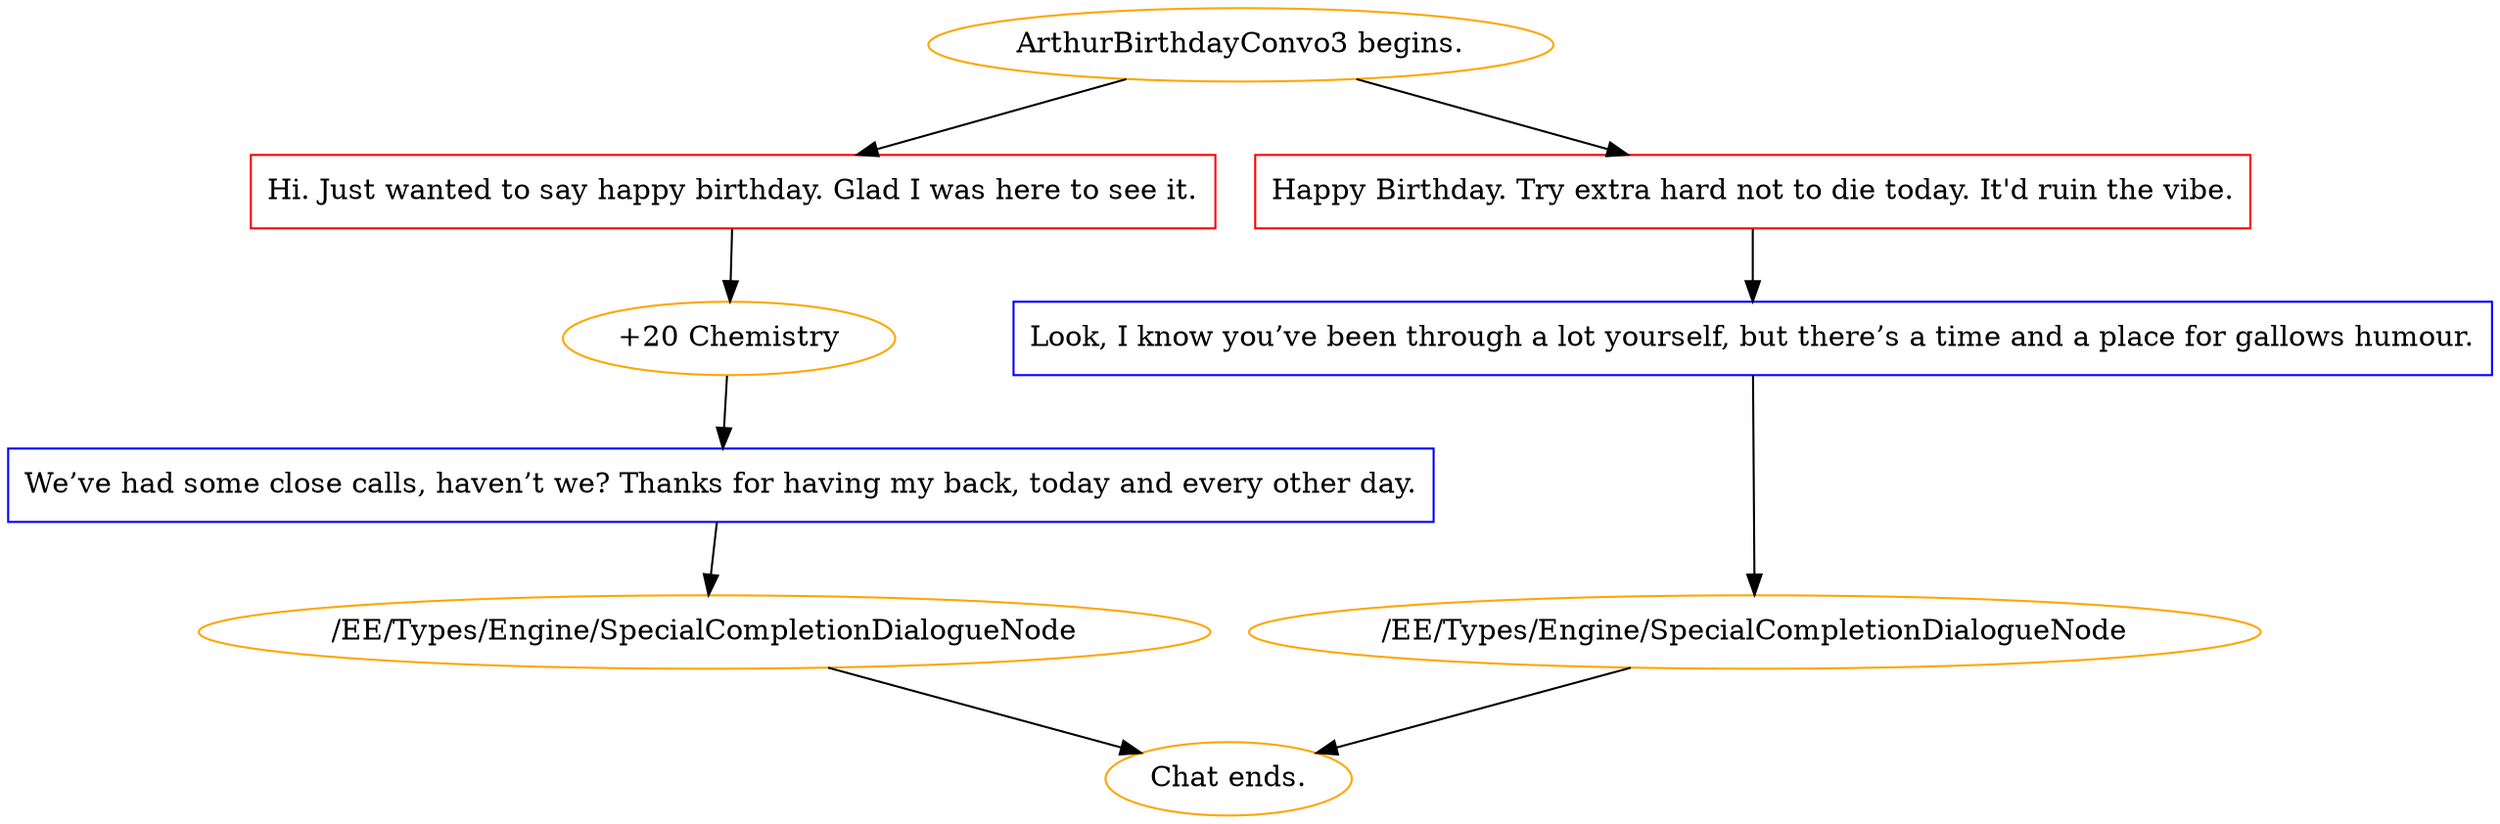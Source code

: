 digraph {
	"ArthurBirthdayConvo3 begins." [color=orange];
		"ArthurBirthdayConvo3 begins." -> 3210;
		"ArthurBirthdayConvo3 begins." -> 3212;
	3210 [label="Hi. Just wanted to say happy birthday. Glad I was here to see it.",shape=box,color=red];
		3210 -> 3211;
	3212 [label="Happy Birthday. Try extra hard not to die today. It'd ruin the vibe.",shape=box,color=red];
		3212 -> 3207;
	3211 [label="+20 Chemistry",color=orange];
		3211 -> 3209;
	3207 [label="Look, I know you’ve been through a lot yourself, but there’s a time and a place for gallows humour.",shape=box,color=blue];
		3207 -> 3000;
	3209 [label="We’ve had some close calls, haven’t we? Thanks for having my back, today and every other day.",shape=box,color=blue];
		3209 -> 3225;
	3000 [label="/EE/Types/Engine/SpecialCompletionDialogueNode",color=orange];
		3000 -> "Chat ends.";
	3225 [label="/EE/Types/Engine/SpecialCompletionDialogueNode",color=orange];
		3225 -> "Chat ends.";
	"Chat ends." [color=orange];
}